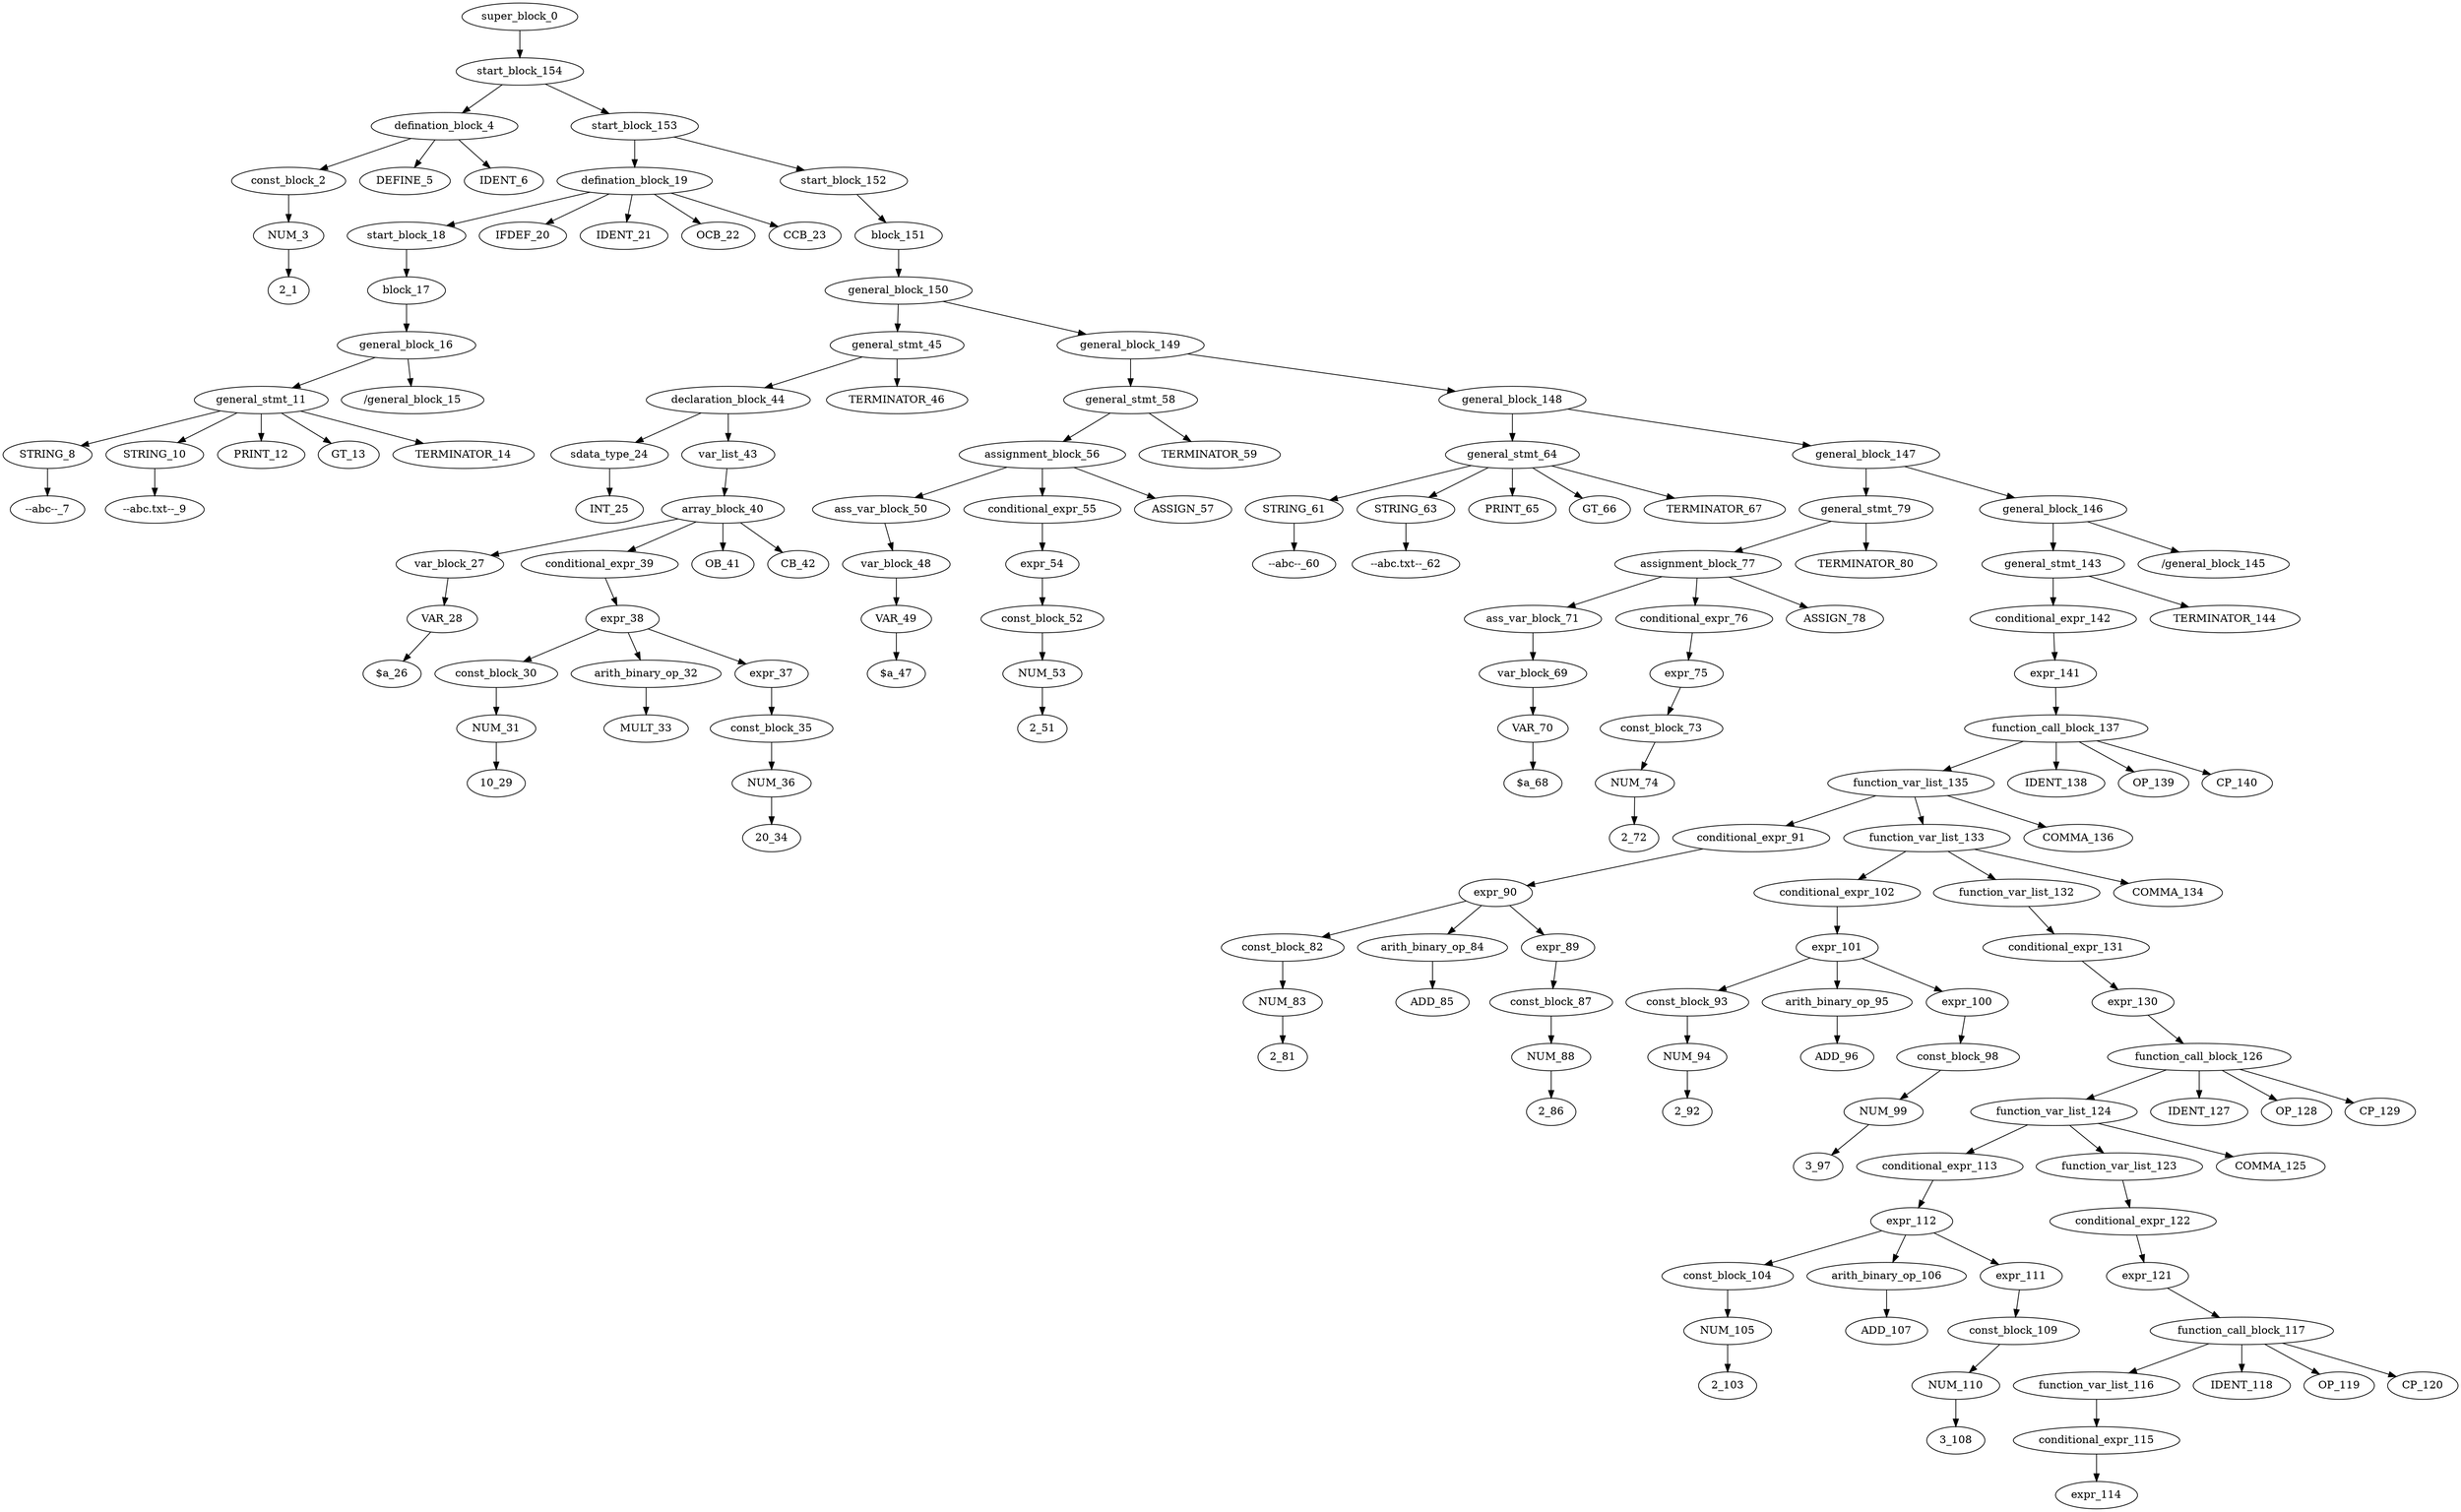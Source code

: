 digraph G {
	NUM_3 -> "2_1" [key=0];
const_block_2 -> NUM_3 [key=1];
defination_block_4 -> const_block_2 [key=4];
defination_block_4 -> DEFINE_5 [key=2];
defination_block_4 -> IDENT_6 [key=3];
STRING_8 -> "--abc--_7" [key=5];
STRING_10 -> "--abc.txt--_9" [key=6];
general_stmt_11 -> STRING_8 [key=8];
general_stmt_11 -> STRING_10 [key=10];
general_stmt_11 -> PRINT_12 [key=7];
general_stmt_11 -> GT_13 [key=9];
general_stmt_11 -> TERMINATOR_14 [key=11];
general_block_16 -> general_stmt_11 [key=12];
general_block_16 -> "/general_block_15" [key=13];
block_17 -> general_block_16 [key=14];
start_block_18 -> block_17 [key=15];
defination_block_19 -> start_block_18 [key=19];
defination_block_19 -> IFDEF_20 [key=16];
defination_block_19 -> IDENT_21 [key=17];
defination_block_19 -> OCB_22 [key=18];
defination_block_19 -> CCB_23 [key=20];
sdata_type_24 -> INT_25 [key=21];
VAR_28 -> "$a_26" [key=22];
var_block_27 -> VAR_28 [key=23];
NUM_31 -> "10_29" [key=24];
const_block_30 -> NUM_31 [key=25];
arith_binary_op_32 -> MULT_33 [key=26];
NUM_36 -> "20_34" [key=27];
const_block_35 -> NUM_36 [key=28];
expr_37 -> const_block_35 [key=29];
expr_38 -> const_block_30 [key=30];
expr_38 -> arith_binary_op_32 [key=31];
expr_38 -> expr_37 [key=32];
conditional_expr_39 -> expr_38 [key=33];
array_block_40 -> var_block_27 [key=34];
array_block_40 -> OB_41 [key=35];
array_block_40 -> conditional_expr_39 [key=36];
array_block_40 -> CB_42 [key=37];
var_list_43 -> array_block_40 [key=38];
declaration_block_44 -> sdata_type_24 [key=39];
declaration_block_44 -> var_list_43 [key=40];
general_stmt_45 -> declaration_block_44 [key=41];
general_stmt_45 -> TERMINATOR_46 [key=42];
VAR_49 -> "$a_47" [key=43];
var_block_48 -> VAR_49 [key=44];
ass_var_block_50 -> var_block_48 [key=45];
NUM_53 -> "2_51" [key=46];
const_block_52 -> NUM_53 [key=47];
expr_54 -> const_block_52 [key=48];
conditional_expr_55 -> expr_54 [key=49];
assignment_block_56 -> ass_var_block_50 [key=50];
assignment_block_56 -> conditional_expr_55 [key=52];
assignment_block_56 -> ASSIGN_57 [key=51];
general_stmt_58 -> assignment_block_56 [key=53];
general_stmt_58 -> TERMINATOR_59 [key=54];
STRING_61 -> "--abc--_60" [key=55];
STRING_63 -> "--abc.txt--_62" [key=56];
general_stmt_64 -> STRING_61 [key=58];
general_stmt_64 -> STRING_63 [key=60];
general_stmt_64 -> PRINT_65 [key=57];
general_stmt_64 -> GT_66 [key=59];
general_stmt_64 -> TERMINATOR_67 [key=61];
VAR_70 -> "$a_68" [key=62];
var_block_69 -> VAR_70 [key=63];
ass_var_block_71 -> var_block_69 [key=64];
NUM_74 -> "2_72" [key=65];
const_block_73 -> NUM_74 [key=66];
expr_75 -> const_block_73 [key=67];
conditional_expr_76 -> expr_75 [key=68];
assignment_block_77 -> ass_var_block_71 [key=69];
assignment_block_77 -> conditional_expr_76 [key=71];
assignment_block_77 -> ASSIGN_78 [key=70];
general_stmt_79 -> assignment_block_77 [key=72];
general_stmt_79 -> TERMINATOR_80 [key=73];
NUM_83 -> "2_81" [key=74];
const_block_82 -> NUM_83 [key=75];
arith_binary_op_84 -> ADD_85 [key=76];
NUM_88 -> "2_86" [key=77];
const_block_87 -> NUM_88 [key=78];
expr_89 -> const_block_87 [key=79];
expr_90 -> const_block_82 [key=80];
expr_90 -> arith_binary_op_84 [key=81];
expr_90 -> expr_89 [key=82];
conditional_expr_91 -> expr_90 [key=83];
NUM_94 -> "2_92" [key=84];
const_block_93 -> NUM_94 [key=85];
arith_binary_op_95 -> ADD_96 [key=86];
NUM_99 -> "3_97" [key=87];
const_block_98 -> NUM_99 [key=88];
expr_100 -> const_block_98 [key=89];
expr_101 -> const_block_93 [key=90];
expr_101 -> arith_binary_op_95 [key=91];
expr_101 -> expr_100 [key=92];
conditional_expr_102 -> expr_101 [key=93];
NUM_105 -> "2_103" [key=94];
const_block_104 -> NUM_105 [key=95];
arith_binary_op_106 -> ADD_107 [key=96];
NUM_110 -> "3_108" [key=97];
const_block_109 -> NUM_110 [key=98];
expr_111 -> const_block_109 [key=99];
expr_112 -> const_block_104 [key=100];
expr_112 -> arith_binary_op_106 [key=101];
expr_112 -> expr_111 [key=102];
conditional_expr_113 -> expr_112 [key=103];
conditional_expr_115 -> expr_114 [key=104];
function_var_list_116 -> conditional_expr_115 [key=105];
function_call_block_117 -> function_var_list_116 [key=108];
function_call_block_117 -> IDENT_118 [key=106];
function_call_block_117 -> OP_119 [key=107];
function_call_block_117 -> CP_120 [key=109];
expr_121 -> function_call_block_117 [key=110];
conditional_expr_122 -> expr_121 [key=111];
function_var_list_123 -> conditional_expr_122 [key=112];
function_var_list_124 -> conditional_expr_113 [key=113];
function_var_list_124 -> function_var_list_123 [key=115];
function_var_list_124 -> COMMA_125 [key=114];
function_call_block_126 -> function_var_list_124 [key=118];
function_call_block_126 -> IDENT_127 [key=116];
function_call_block_126 -> OP_128 [key=117];
function_call_block_126 -> CP_129 [key=119];
expr_130 -> function_call_block_126 [key=120];
conditional_expr_131 -> expr_130 [key=121];
function_var_list_132 -> conditional_expr_131 [key=122];
function_var_list_133 -> conditional_expr_102 [key=123];
function_var_list_133 -> function_var_list_132 [key=125];
function_var_list_133 -> COMMA_134 [key=124];
function_var_list_135 -> conditional_expr_91 [key=126];
function_var_list_135 -> function_var_list_133 [key=128];
function_var_list_135 -> COMMA_136 [key=127];
function_call_block_137 -> function_var_list_135 [key=131];
function_call_block_137 -> IDENT_138 [key=129];
function_call_block_137 -> OP_139 [key=130];
function_call_block_137 -> CP_140 [key=132];
expr_141 -> function_call_block_137 [key=133];
conditional_expr_142 -> expr_141 [key=134];
general_stmt_143 -> conditional_expr_142 [key=135];
general_stmt_143 -> TERMINATOR_144 [key=136];
general_block_146 -> general_stmt_143 [key=137];
general_block_146 -> "/general_block_145" [key=138];
general_block_147 -> general_stmt_79 [key=139];
general_block_147 -> general_block_146 [key=140];
general_block_148 -> general_stmt_64 [key=141];
general_block_148 -> general_block_147 [key=142];
general_block_149 -> general_stmt_58 [key=143];
general_block_149 -> general_block_148 [key=144];
general_block_150 -> general_stmt_45 [key=145];
general_block_150 -> general_block_149 [key=146];
block_151 -> general_block_150 [key=147];
start_block_152 -> block_151 [key=148];
start_block_153 -> defination_block_19 [key=149];
start_block_153 -> start_block_152 [key=150];
start_block_154 -> defination_block_4 [key=151];
start_block_154 -> start_block_153 [key=152];
super_block_0 -> start_block_154 [key=153];
}
